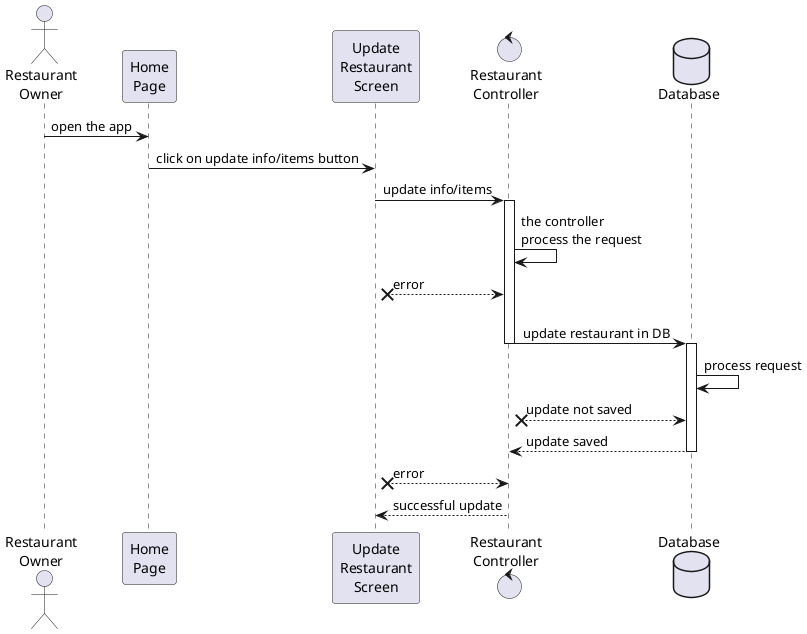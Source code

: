 @startuml updateRestaurantInfo&items

actor "Restaurant\nOwner" as Owner
participant "Home\nPage" as HomePage
participant "Update\nRestaurant\nScreen" as UpdateScreen
control "Restaurant\nController" as RestaurantController
database Database

Owner -> HomePage: open the app
HomePage -> UpdateScreen: click on update info/items button
UpdateScreen -> RestaurantController: update info/items

activate RestaurantController
RestaurantController -> RestaurantController: the controller\nprocess the request
UpdateScreen x-- RestaurantController: error
RestaurantController -> Database: \n  update restaurant in DB
deactivate RestaurantController

activate Database
Database -> Database: process request
RestaurantController x-- Database: update not saved
RestaurantController <-- Database: update saved
deactivate Database
UpdateScreen x-- RestaurantController : error
UpdateScreen <-- RestaurantController : successful update



@enduml